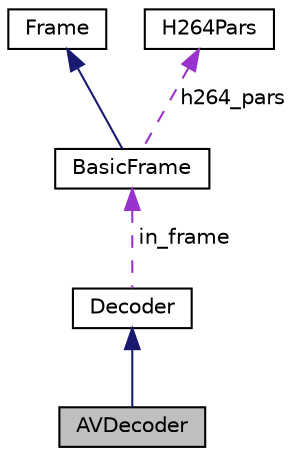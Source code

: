 digraph "AVDecoder"
{
  edge [fontname="Helvetica",fontsize="10",labelfontname="Helvetica",labelfontsize="10"];
  node [fontname="Helvetica",fontsize="10",shape=record];
  Node3 [label="AVDecoder",height=0.2,width=0.4,color="black", fillcolor="grey75", style="filled", fontcolor="black"];
  Node4 -> Node3 [dir="back",color="midnightblue",fontsize="10",style="solid",fontname="Helvetica"];
  Node4 [label="Decoder",height=0.2,width=0.4,color="black", fillcolor="white", style="filled",URL="$classDecoder.html",tooltip="A Virtual class for decoders. "];
  Node5 -> Node4 [dir="back",color="darkorchid3",fontsize="10",style="dashed",label=" in_frame" ,fontname="Helvetica"];
  Node5 [label="BasicFrame",height=0.2,width=0.4,color="black", fillcolor="white", style="filled",URL="$classBasicFrame.html",tooltip="Custom payload Frame. "];
  Node6 -> Node5 [dir="back",color="midnightblue",fontsize="10",style="solid",fontname="Helvetica"];
  Node6 [label="Frame",height=0.2,width=0.4,color="black", fillcolor="white", style="filled",URL="$classFrame.html",tooltip="Frame: An abstract queueable class. "];
  Node7 -> Node5 [dir="back",color="darkorchid3",fontsize="10",style="dashed",label=" h264_pars" ,fontname="Helvetica"];
  Node7 [label="H264Pars",height=0.2,width=0.4,color="black", fillcolor="white", style="filled",URL="$structH264Pars.html"];
}
